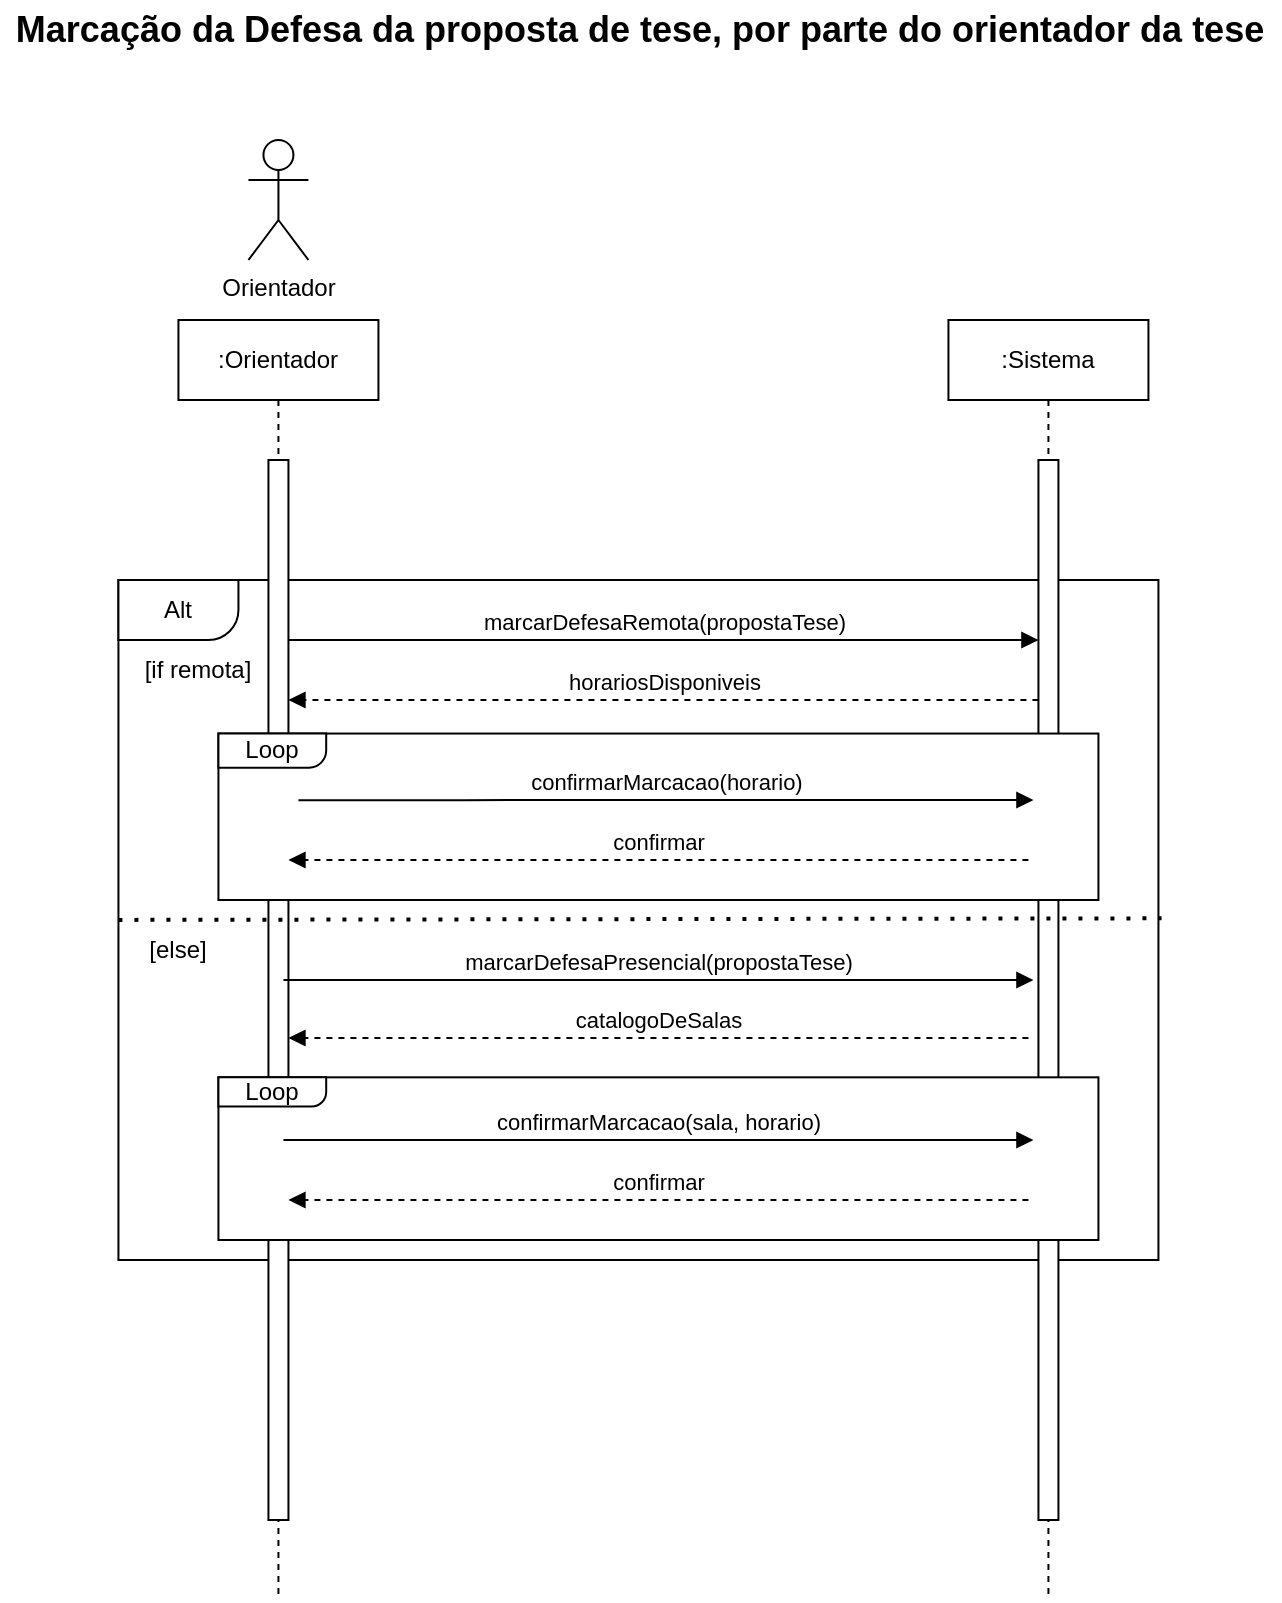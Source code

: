 <mxfile>
    <diagram name="Page-1" id="2YBvvXClWsGukQMizWep">
        <mxGraphModel dx="1002" dy="1663" grid="1" gridSize="10" guides="1" tooltips="1" connect="1" arrows="1" fold="1" page="1" pageScale="1" pageWidth="850" pageHeight="1100" math="0" shadow="0">
            <root>
                <mxCell id="0"/>
                <mxCell id="1" parent="0"/>
                <mxCell id="HvKkGWitCOGtygPR9ogZ-5" value="" style="rounded=0;whiteSpace=wrap;html=1;" parent="1" vertex="1">
                    <mxGeometry x="89.22" y="-780" width="520" height="340" as="geometry"/>
                </mxCell>
                <mxCell id="aM9ryv3xv72pqoxQDRHE-1" value=":Orientador" style="shape=umlLifeline;perimeter=lifelinePerimeter;whiteSpace=wrap;html=1;container=0;dropTarget=0;collapsible=0;recursiveResize=0;outlineConnect=0;portConstraint=eastwest;newEdgeStyle={&quot;edgeStyle&quot;:&quot;elbowEdgeStyle&quot;,&quot;elbow&quot;:&quot;vertical&quot;,&quot;curved&quot;:0,&quot;rounded&quot;:0};" parent="1" vertex="1">
                    <mxGeometry x="119.22" y="-910" width="100" height="640" as="geometry"/>
                </mxCell>
                <mxCell id="aM9ryv3xv72pqoxQDRHE-2" value="" style="html=1;points=[];perimeter=orthogonalPerimeter;outlineConnect=0;targetShapes=umlLifeline;portConstraint=eastwest;newEdgeStyle={&quot;edgeStyle&quot;:&quot;elbowEdgeStyle&quot;,&quot;elbow&quot;:&quot;vertical&quot;,&quot;curved&quot;:0,&quot;rounded&quot;:0};" parent="aM9ryv3xv72pqoxQDRHE-1" vertex="1">
                    <mxGeometry x="45" y="70" width="10" height="530" as="geometry"/>
                </mxCell>
                <mxCell id="aM9ryv3xv72pqoxQDRHE-5" value=":Sistema" style="shape=umlLifeline;perimeter=lifelinePerimeter;whiteSpace=wrap;html=1;container=0;dropTarget=0;collapsible=0;recursiveResize=0;outlineConnect=0;portConstraint=eastwest;newEdgeStyle={&quot;edgeStyle&quot;:&quot;elbowEdgeStyle&quot;,&quot;elbow&quot;:&quot;vertical&quot;,&quot;curved&quot;:0,&quot;rounded&quot;:0};" parent="1" vertex="1">
                    <mxGeometry x="504.22" y="-910" width="100" height="640" as="geometry"/>
                </mxCell>
                <mxCell id="aM9ryv3xv72pqoxQDRHE-6" value="" style="html=1;points=[];perimeter=orthogonalPerimeter;outlineConnect=0;targetShapes=umlLifeline;portConstraint=eastwest;newEdgeStyle={&quot;edgeStyle&quot;:&quot;elbowEdgeStyle&quot;,&quot;elbow&quot;:&quot;vertical&quot;,&quot;curved&quot;:0,&quot;rounded&quot;:0};" parent="aM9ryv3xv72pqoxQDRHE-5" vertex="1">
                    <mxGeometry x="45" y="70" width="10" height="530" as="geometry"/>
                </mxCell>
                <mxCell id="4nBRewQyu8Tajdc3RTVB-1" value="Orientador" style="shape=umlActor;verticalLabelPosition=bottom;verticalAlign=top;html=1;outlineConnect=0;" parent="1" vertex="1">
                    <mxGeometry x="154.22" y="-1000" width="30" height="60" as="geometry"/>
                </mxCell>
                <mxCell id="HvKkGWitCOGtygPR9ogZ-1" value="&lt;font style=&quot;font-size: 18px;&quot;&gt;&lt;b&gt;&lt;font style=&quot;&quot;&gt;Marcação da Defesa da proposta de tese&lt;/font&gt;, por parte do orientador da tese&lt;/b&gt;&lt;/font&gt;" style="text;html=1;align=center;verticalAlign=middle;whiteSpace=wrap;rounded=0;" parent="1" vertex="1">
                    <mxGeometry x="30" y="-1070" width="640" height="30" as="geometry"/>
                </mxCell>
                <mxCell id="HvKkGWitCOGtygPR9ogZ-2" value="marcarDefesaRemota(propostaTese)" style="html=1;verticalAlign=bottom;endArrow=block;edgeStyle=elbowEdgeStyle;elbow=horizontal;curved=0;rounded=0;" parent="1" source="aM9ryv3xv72pqoxQDRHE-2" edge="1">
                    <mxGeometry relative="1" as="geometry">
                        <mxPoint x="179.22" y="-750" as="sourcePoint"/>
                        <Array as="points">
                            <mxPoint x="264.22" y="-750"/>
                        </Array>
                        <mxPoint x="549.22" y="-750" as="targetPoint"/>
                        <mxPoint as="offset"/>
                    </mxGeometry>
                </mxCell>
                <mxCell id="HvKkGWitCOGtygPR9ogZ-3" value="horariosDisponiveis" style="html=1;verticalAlign=bottom;endArrow=block;edgeStyle=elbowEdgeStyle;elbow=vertical;curved=0;rounded=0;dashed=1;" parent="1" edge="1">
                    <mxGeometry relative="1" as="geometry">
                        <mxPoint x="549.22" y="-720" as="sourcePoint"/>
                        <Array as="points">
                            <mxPoint x="259.22" y="-720"/>
                        </Array>
                        <mxPoint x="174.22" y="-720" as="targetPoint"/>
                    </mxGeometry>
                </mxCell>
                <mxCell id="HvKkGWitCOGtygPR9ogZ-7" value="" style="verticalLabelPosition=bottom;verticalAlign=top;html=1;shape=mxgraph.basic.corner_round_rect;dx=15;whiteSpace=wrap;rotation=-180;" parent="1" vertex="1">
                    <mxGeometry x="89.22" y="-780" width="60" height="30" as="geometry"/>
                </mxCell>
                <mxCell id="HvKkGWitCOGtygPR9ogZ-12" value="Alt" style="text;html=1;align=center;verticalAlign=middle;whiteSpace=wrap;rounded=0;" parent="1" vertex="1">
                    <mxGeometry x="89.22" y="-780" width="60" height="30" as="geometry"/>
                </mxCell>
                <mxCell id="HvKkGWitCOGtygPR9ogZ-13" value="" style="endArrow=none;dashed=1;html=1;dashPattern=1 3;strokeWidth=2;rounded=0;exitX=-0.003;exitY=0.457;exitDx=0;exitDy=0;entryX=1;entryY=0.454;entryDx=0;entryDy=0;entryPerimeter=0;exitPerimeter=0;" parent="1" edge="1">
                    <mxGeometry width="50" height="50" relative="1" as="geometry">
                        <mxPoint x="89.22" y="-610.05" as="sourcePoint"/>
                        <mxPoint x="610.78" y="-610.83" as="targetPoint"/>
                    </mxGeometry>
                </mxCell>
                <mxCell id="HvKkGWitCOGtygPR9ogZ-16" value="marcarDefesaPresencial(propostaTese)" style="html=1;verticalAlign=bottom;endArrow=block;edgeStyle=elbowEdgeStyle;elbow=horizontal;curved=0;rounded=0;" parent="1" edge="1">
                    <mxGeometry relative="1" as="geometry">
                        <mxPoint x="171.72" y="-580" as="sourcePoint"/>
                        <Array as="points">
                            <mxPoint x="276.72" y="-580"/>
                        </Array>
                        <mxPoint x="546.72" y="-580" as="targetPoint"/>
                        <mxPoint as="offset"/>
                    </mxGeometry>
                </mxCell>
                <mxCell id="HvKkGWitCOGtygPR9ogZ-17" value="catalogoDeSalas" style="html=1;verticalAlign=bottom;endArrow=block;edgeStyle=elbowEdgeStyle;elbow=vertical;curved=0;rounded=0;dashed=1;" parent="1" edge="1">
                    <mxGeometry relative="1" as="geometry">
                        <mxPoint x="544.22" y="-551.0" as="sourcePoint"/>
                        <Array as="points">
                            <mxPoint x="231.72" y="-551"/>
                        </Array>
                        <mxPoint x="174.22" y="-550.58" as="targetPoint"/>
                    </mxGeometry>
                </mxCell>
                <mxCell id="w3Y5VknggvWRWt7Su9eR-18" value="" style="group" parent="1" vertex="1" connectable="0">
                    <mxGeometry x="139.22" y="-690" width="440" height="70" as="geometry"/>
                </mxCell>
                <mxCell id="w3Y5VknggvWRWt7Su9eR-14" value="" style="rounded=0;whiteSpace=wrap;html=1;" parent="w3Y5VknggvWRWt7Su9eR-18" vertex="1">
                    <mxGeometry y="-13.23" width="440" height="83.23" as="geometry"/>
                </mxCell>
                <mxCell id="w3Y5VknggvWRWt7Su9eR-16" value="" style="verticalLabelPosition=bottom;verticalAlign=top;html=1;shape=mxgraph.basic.corner_round_rect;dx=6;whiteSpace=wrap;rotation=-180;" parent="w3Y5VknggvWRWt7Su9eR-18" vertex="1">
                    <mxGeometry y="-13.23" width="53.88" height="17.057" as="geometry"/>
                </mxCell>
                <mxCell id="w3Y5VknggvWRWt7Su9eR-15" value="Loop" style="text;html=1;align=center;verticalAlign=middle;whiteSpace=wrap;rounded=0;" parent="w3Y5VknggvWRWt7Su9eR-18" vertex="1">
                    <mxGeometry y="-16.368" width="53.88" height="23.333" as="geometry"/>
                </mxCell>
                <mxCell id="HvKkGWitCOGtygPR9ogZ-4" value="confirmarMarcacao(horario)" style="html=1;verticalAlign=bottom;endArrow=block;edgeStyle=elbowEdgeStyle;elbow=horizontal;curved=0;rounded=0;" parent="w3Y5VknggvWRWt7Su9eR-18" edge="1">
                    <mxGeometry relative="1" as="geometry">
                        <mxPoint x="40" y="20.067" as="sourcePoint"/>
                        <Array as="points">
                            <mxPoint x="122.5" y="19.997"/>
                        </Array>
                        <mxPoint x="407.5" y="19.997" as="targetPoint"/>
                        <mxPoint as="offset"/>
                    </mxGeometry>
                </mxCell>
                <mxCell id="bHeD0MUWlxHs8abWN32E-6" value="confirmar" style="html=1;verticalAlign=bottom;endArrow=block;edgeStyle=elbowEdgeStyle;elbow=vertical;curved=0;rounded=0;dashed=1;" parent="w3Y5VknggvWRWt7Su9eR-18" edge="1">
                    <mxGeometry relative="1" as="geometry">
                        <mxPoint x="405" y="50.0" as="sourcePoint"/>
                        <Array as="points">
                            <mxPoint x="92.5" y="50"/>
                        </Array>
                        <mxPoint x="35" y="50.42" as="targetPoint"/>
                    </mxGeometry>
                </mxCell>
                <mxCell id="w3Y5VknggvWRWt7Su9eR-19" value="" style="group" parent="1" vertex="1" connectable="0">
                    <mxGeometry x="139.22" y="-520" width="440" height="70" as="geometry"/>
                </mxCell>
                <mxCell id="w3Y5VknggvWRWt7Su9eR-20" value="" style="rounded=0;whiteSpace=wrap;html=1;" parent="w3Y5VknggvWRWt7Su9eR-19" vertex="1">
                    <mxGeometry y="-11.34" width="440" height="81.34" as="geometry"/>
                </mxCell>
                <mxCell id="w3Y5VknggvWRWt7Su9eR-21" value="" style="verticalLabelPosition=bottom;verticalAlign=top;html=1;shape=mxgraph.basic.corner_round_rect;dx=6;whiteSpace=wrap;rotation=-180;" parent="w3Y5VknggvWRWt7Su9eR-19" vertex="1">
                    <mxGeometry y="-11.34" width="53.88" height="14.62" as="geometry"/>
                </mxCell>
                <mxCell id="w3Y5VknggvWRWt7Su9eR-22" value="Loop" style="text;html=1;align=center;verticalAlign=middle;whiteSpace=wrap;rounded=0;" parent="w3Y5VknggvWRWt7Su9eR-19" vertex="1">
                    <mxGeometry y="-14.03" width="53.88" height="20" as="geometry"/>
                </mxCell>
                <mxCell id="HvKkGWitCOGtygPR9ogZ-18" value="confirmarMarcacao(sala, horario)" style="html=1;verticalAlign=bottom;endArrow=block;edgeStyle=elbowEdgeStyle;elbow=horizontal;curved=0;rounded=0;" parent="w3Y5VknggvWRWt7Su9eR-19" edge="1">
                    <mxGeometry relative="1" as="geometry">
                        <mxPoint x="32.5" y="20.0" as="sourcePoint"/>
                        <Array as="points">
                            <mxPoint x="122.5" y="20.0"/>
                        </Array>
                        <mxPoint x="407.5" y="20.0" as="targetPoint"/>
                        <mxPoint as="offset"/>
                    </mxGeometry>
                </mxCell>
                <mxCell id="bHeD0MUWlxHs8abWN32E-5" value="confirmar" style="html=1;verticalAlign=bottom;endArrow=block;edgeStyle=elbowEdgeStyle;elbow=vertical;curved=0;rounded=0;dashed=1;" parent="w3Y5VknggvWRWt7Su9eR-19" edge="1">
                    <mxGeometry relative="1" as="geometry">
                        <mxPoint x="405" y="50.0" as="sourcePoint"/>
                        <Array as="points">
                            <mxPoint x="92.5" y="50"/>
                        </Array>
                        <mxPoint x="35" y="50.42" as="targetPoint"/>
                    </mxGeometry>
                </mxCell>
                <mxCell id="bHeD0MUWlxHs8abWN32E-1" value="[if remota]" style="text;html=1;align=center;verticalAlign=middle;whiteSpace=wrap;rounded=0;" parent="1" vertex="1">
                    <mxGeometry x="99.22" y="-750" width="60" height="30" as="geometry"/>
                </mxCell>
                <mxCell id="bHeD0MUWlxHs8abWN32E-2" value="[else]" style="text;html=1;align=center;verticalAlign=middle;whiteSpace=wrap;rounded=0;" parent="1" vertex="1">
                    <mxGeometry x="89.22" y="-610" width="60" height="30" as="geometry"/>
                </mxCell>
            </root>
        </mxGraphModel>
    </diagram>
</mxfile>
